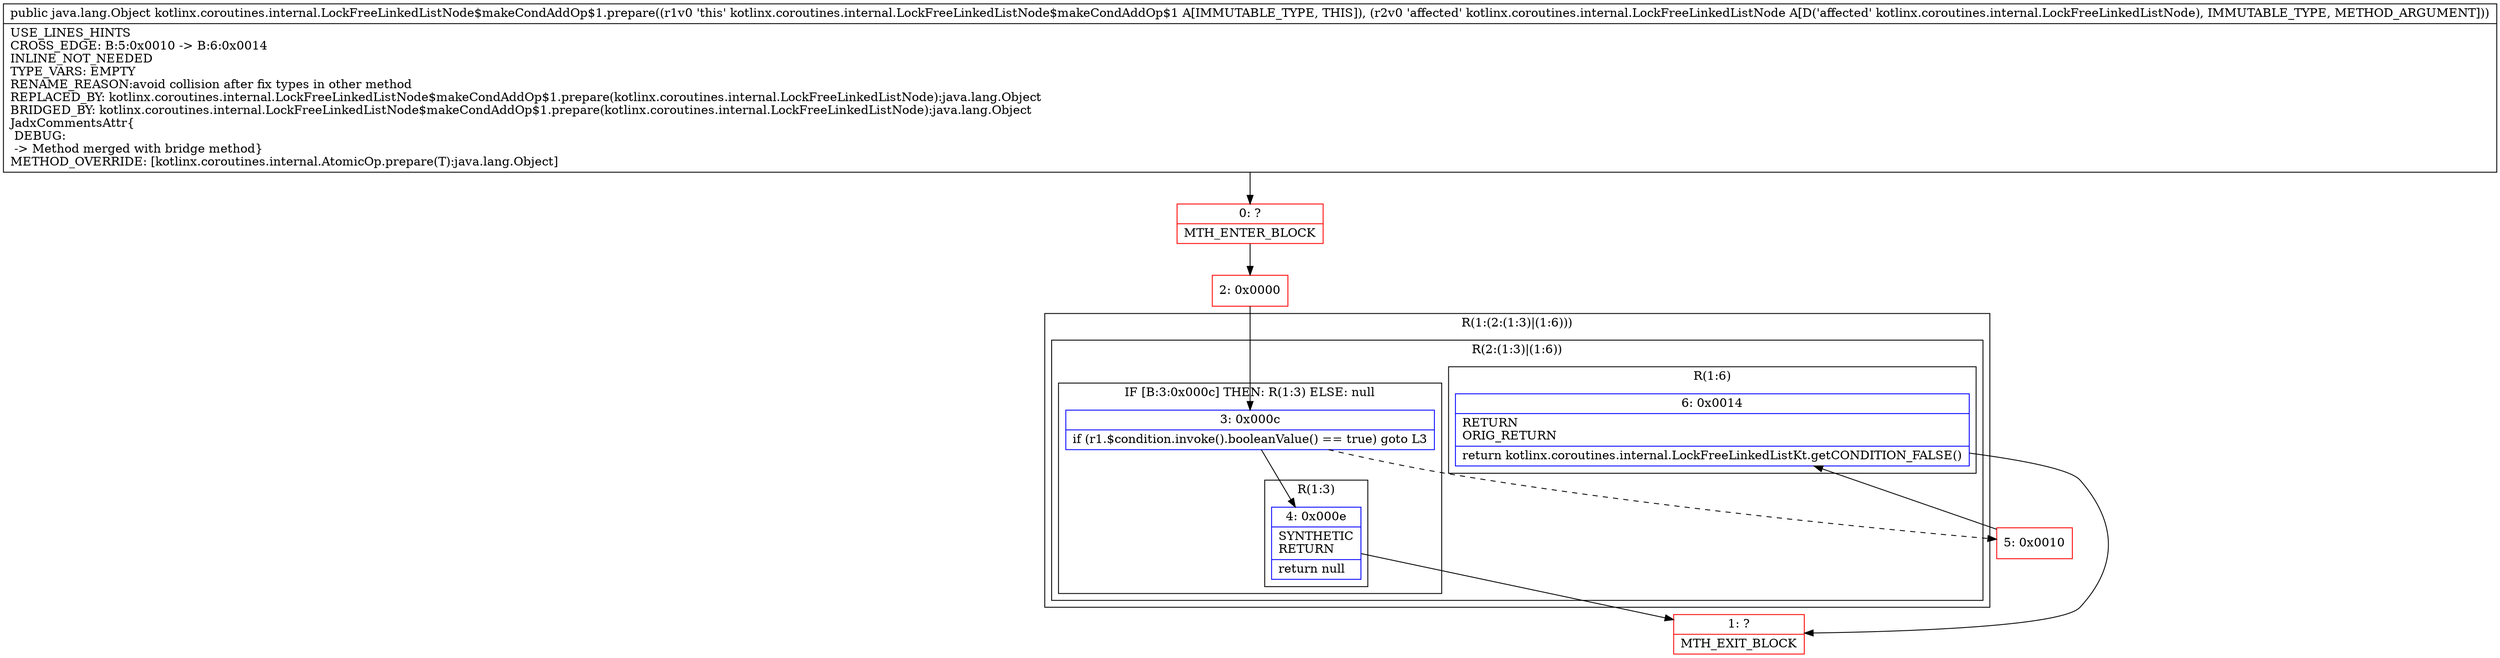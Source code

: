 digraph "CFG forkotlinx.coroutines.internal.LockFreeLinkedListNode$makeCondAddOp$1.prepare(Lkotlinx\/coroutines\/internal\/LockFreeLinkedListNode;)Ljava\/lang\/Object;" {
subgraph cluster_Region_1274557151 {
label = "R(1:(2:(1:3)|(1:6)))";
node [shape=record,color=blue];
subgraph cluster_Region_404599240 {
label = "R(2:(1:3)|(1:6))";
node [shape=record,color=blue];
subgraph cluster_IfRegion_1609813874 {
label = "IF [B:3:0x000c] THEN: R(1:3) ELSE: null";
node [shape=record,color=blue];
Node_3 [shape=record,label="{3\:\ 0x000c|if (r1.$condition.invoke().booleanValue() == true) goto L3\l}"];
subgraph cluster_Region_1407299870 {
label = "R(1:3)";
node [shape=record,color=blue];
Node_4 [shape=record,label="{4\:\ 0x000e|SYNTHETIC\lRETURN\l|return null\l}"];
}
}
subgraph cluster_Region_1501892471 {
label = "R(1:6)";
node [shape=record,color=blue];
Node_6 [shape=record,label="{6\:\ 0x0014|RETURN\lORIG_RETURN\l|return kotlinx.coroutines.internal.LockFreeLinkedListKt.getCONDITION_FALSE()\l}"];
}
}
}
Node_0 [shape=record,color=red,label="{0\:\ ?|MTH_ENTER_BLOCK\l}"];
Node_2 [shape=record,color=red,label="{2\:\ 0x0000}"];
Node_1 [shape=record,color=red,label="{1\:\ ?|MTH_EXIT_BLOCK\l}"];
Node_5 [shape=record,color=red,label="{5\:\ 0x0010}"];
MethodNode[shape=record,label="{public java.lang.Object kotlinx.coroutines.internal.LockFreeLinkedListNode$makeCondAddOp$1.prepare((r1v0 'this' kotlinx.coroutines.internal.LockFreeLinkedListNode$makeCondAddOp$1 A[IMMUTABLE_TYPE, THIS]), (r2v0 'affected' kotlinx.coroutines.internal.LockFreeLinkedListNode A[D('affected' kotlinx.coroutines.internal.LockFreeLinkedListNode), IMMUTABLE_TYPE, METHOD_ARGUMENT]))  | USE_LINES_HINTS\lCROSS_EDGE: B:5:0x0010 \-\> B:6:0x0014\lINLINE_NOT_NEEDED\lTYPE_VARS: EMPTY\lRENAME_REASON:avoid collision after fix types in other method\lREPLACED_BY: kotlinx.coroutines.internal.LockFreeLinkedListNode$makeCondAddOp$1.prepare(kotlinx.coroutines.internal.LockFreeLinkedListNode):java.lang.Object\lBRIDGED_BY: kotlinx.coroutines.internal.LockFreeLinkedListNode$makeCondAddOp$1.prepare(kotlinx.coroutines.internal.LockFreeLinkedListNode):java.lang.Object\lJadxCommentsAttr\{\l DEBUG: \l \-\> Method merged with bridge method\}\lMETHOD_OVERRIDE: [kotlinx.coroutines.internal.AtomicOp.prepare(T):java.lang.Object]\l}"];
MethodNode -> Node_0;Node_3 -> Node_4;
Node_3 -> Node_5[style=dashed];
Node_4 -> Node_1;
Node_6 -> Node_1;
Node_0 -> Node_2;
Node_2 -> Node_3;
Node_5 -> Node_6;
}

